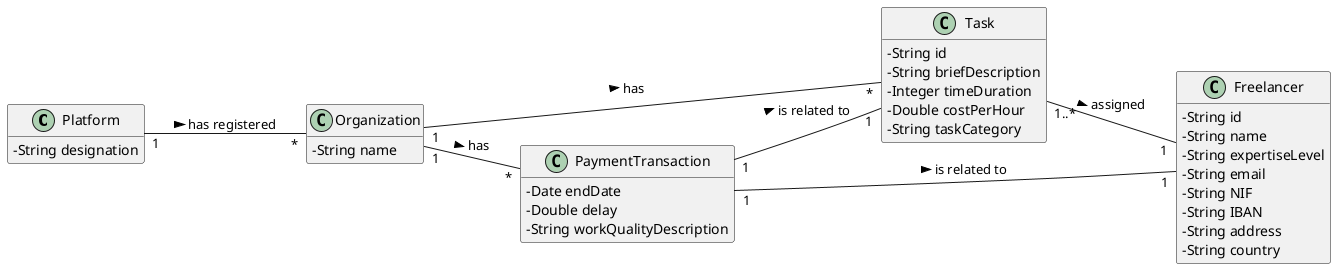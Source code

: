 @startuml
skinparam classAttributeIconSize 0
hide methods
left to right direction

class Platform {
  -String designation
}

class Organization {
  -String name
}

class Freelancer {
  -String id
  -String name
  -String expertiseLevel
  -String email
  -String NIF
  -String IBAN
  -String address
  -String country
  }

class Task {
 -String id
 -String briefDescription
 -Integer timeDuration
 -Double costPerHour
 -String taskCategory
}

class PaymentTransaction{
 -Date endDate
 -Double delay
 -String workQualityDescription
}

Platform "1" -- "*" Organization : has registered >

Organization "1" -- "*" Task: has >
Organization "1" -- "*" PaymentTransaction: has >

PaymentTransaction "1" -- "1" Freelancer: is related to >
PaymentTransaction "1" -- "1" Task: is related to >

Task "1..*" -- "1" Freelancer: assigned >


@enduml